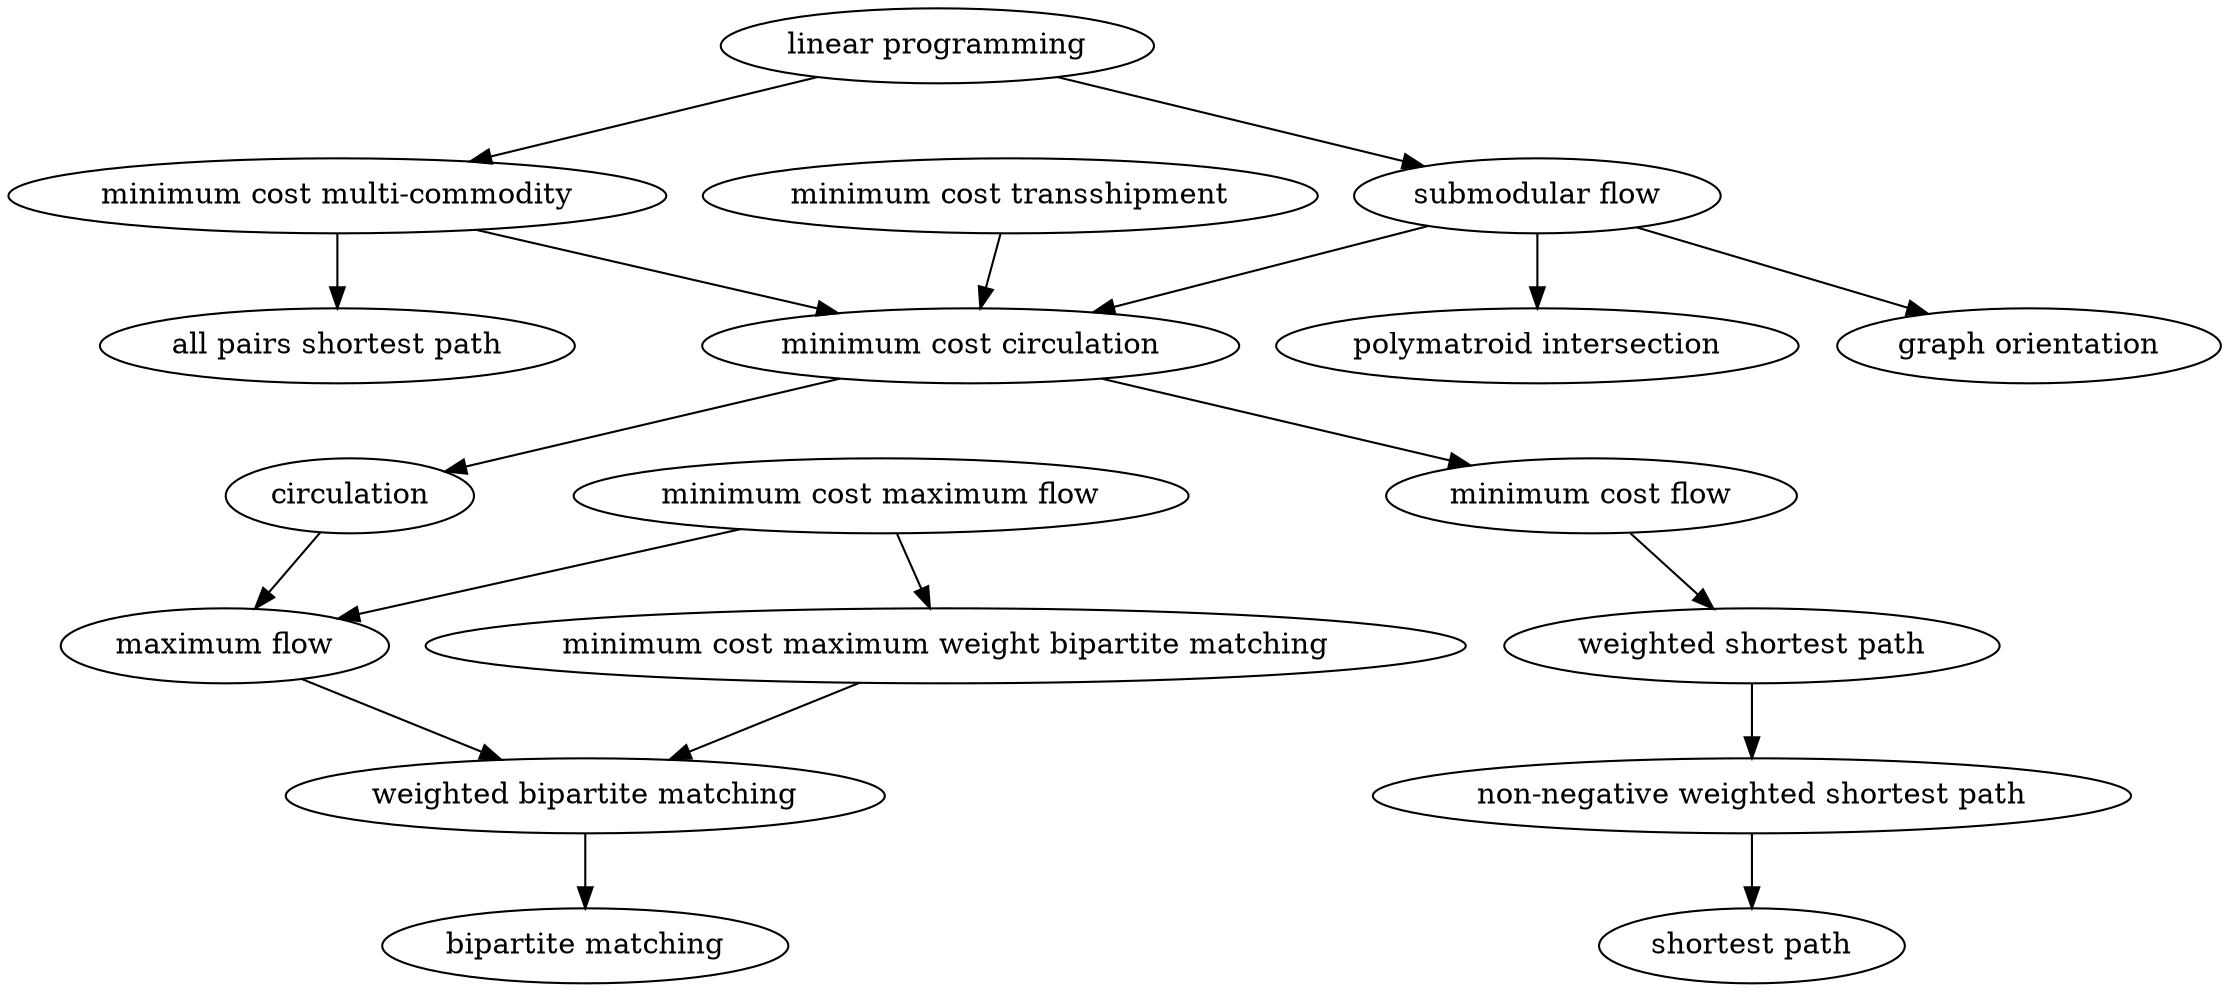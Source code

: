 digraph {
  min_cost_multi_commodity_circulation [label="minimum cost multi-commodity"];
  min_cost_circulation [label="minimum cost circulation"];
  circulation [label="circulation"];
  max_flow [label="maximum flow"];
  weighted_bipartite_matching [label="weighted bipartite matching"];
  bipartite_matching [label="bipartite matching"];
  min_cost_max_flow [label="minimum cost maximum flow"];
  shortest_path_nonneg_weight [label="non-negative weighted shortest path"]
  shortest_path_weight [label="weighted shortest path"];
  shortest_path [label="shortest path"];
  min_cost_max_bipartite_matching [label="minimum cost maximum weight bipartite matching"];
  submodular_flow [label="submodular flow"];
  polymatroid_intersection [label="polymatroid intersection"];
  linear_programming [label="linear programming"];
  graph_orientation [label="graph orientation"];
  all_pairs_shortest_path [label="all pairs shortest path"];
  min_cost_flow [label="minimum cost flow"];
  min_cost_trans [label="minimum cost transshipment"];

  min_cost_trans -> min_cost_circulation
  min_cost_multi_commodity_circulation -> min_cost_circulation
  min_cost_multi_commodity_circulation -> all_pairs_shortest_path
  min_cost_circulation -> circulation
  circulation -> max_flow
  max_flow -> weighted_bipartite_matching
  weighted_bipartite_matching -> bipartite_matching
  min_cost_max_flow -> max_flow;
  min_cost_max_flow -> min_cost_max_bipartite_matching;
  min_cost_max_bipartite_matching -> weighted_bipartite_matching;
  min_cost_circulation -> min_cost_flow;
  min_cost_flow -> shortest_path_weight;
  submodular_flow -> min_cost_circulation;
  submodular_flow -> polymatroid_intersection;
  linear_programming -> submodular_flow;
  linear_programming -> min_cost_multi_commodity_circulation;
  submodular_flow -> graph_orientation;
  
  shortest_path_weight -> shortest_path_nonneg_weight;
  shortest_path_nonneg_weight -> shortest_path;
}



  
  
  
